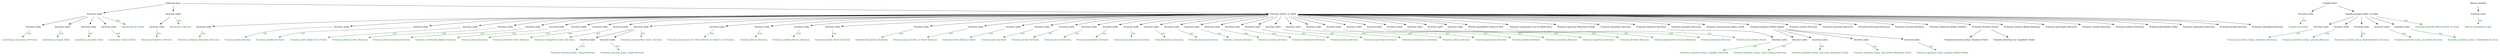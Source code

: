 digraph G {
  node [shape=plaintext]

  n87  [label="Iridaceae Juss."]
  n87 -> n113
  n87 -> n120
  n87 -> n0
  n113  [label="Incertae sedis"]
  n113 -> n114
  n113 -> n116
  n113 -> n115
  n113 -> n117
  n43  [label="Lansbergia de Vriese", fontcolor=darkgreen]
  n113 -> n43  [color=darkgreen, fontcolor=darkgreen, label=syn]
  n114  [label="Incertae sedis"]
  n44  [label="Lansbergia caracasana de Vriese", fontcolor=darkgreen]
  n114 -> n44  [color=darkgreen, fontcolor=darkgreen, label=syn]
  n116  [label="Incertae sedis"]
  n46  [label="Lansbergia purgans Klatt", fontcolor=darkgreen]
  n116 -> n46  [color=darkgreen, fontcolor=darkgreen, label=syn]
  n115  [label="Incertae sedis"]
  n45  [label="Lansbergia juncifolia Klatt", fontcolor=darkgreen]
  n115 -> n45  [color=darkgreen, fontcolor=darkgreen, label=syn]
  n117  [label="Incertae sedis"]
  n47  [label="Lansbergia violacea Klatt", fontcolor=darkgreen]
  n117 -> n47  [color=darkgreen, fontcolor=darkgreen, label=syn]
  n120  [label="Incertae sedis"]
  n120 -> n121
  n49  [label="Remaclea C.Morren", fontcolor=darkgreen]
  n120 -> n49  [color=darkgreen, fontcolor=darkgreen, label=syn]
  n121  [label="Incertae sedis"]
  n50  [label="Remaclea funebris C.Morren", fontcolor=darkgreen]
  n121 -> n50  [color=darkgreen, fontcolor=darkgreen, label=syn]
  n0  [label="Trimezia Salisb. ex Herb."]
  n0 -> n140
  n0 -> n139
  n0 -> n138
  n0 -> n137
  n0 -> n144
  n0 -> n142
  n0 -> n141
  n0 -> n148
  n0 -> n146
  n0 -> n145
  n0 -> n123
  n0 -> n127
  n0 -> n128
  n0 -> n126
  n0 -> n131
  n0 -> n129
  n0 -> n130
  n0 -> n136
  n0 -> n110
  n0 -> n122
  n0 -> n98
  n0 -> n99
  n0 -> n100
  n0 -> n101
  n0 -> n94
  n0 -> n95
  n0 -> n96
  n0 -> n97
  n0 -> n106
  n0 -> n107
  n0 -> n108
  n0 -> n109
  n0 -> n102
  n0 -> n103
  n0 -> n104
  n0 -> n105
  n0 -> n93
  n0 -> n92
  n0 -> n90
  n0 -> n88
  n0 -> n86
  n0 -> n85
  n0 -> n74
  n0 -> n75
  n0 -> n72
  n0 -> n3
  n0 -> n4
  n0 -> n7
  n0 -> n9
  n0 -> n10
  n0 -> n12
  n0 -> n11
  n0 -> n13
  n0 -> n17
  n0 -> n16
  n0 -> n22
  n0 -> n26
  n0 -> n35
  n0 -> n33
  n0 -> n36
  n0 -> n56
  n140  [label="Incertae sedis"]
  n70  [label="Trimezia northiana (Schneev.) Ravenna", fontcolor=darkgreen]
  n140 -> n70  [color=darkgreen, fontcolor=darkgreen, label=syn]
  n139  [label="Incertae sedis"]
  n69  [label="Trimezia nitida Ravenna", fontcolor=darkgreen]
  n139 -> n69  [color=darkgreen, fontcolor=darkgreen, label=syn]
  n138  [label="Incertae sedis"]
  n68  [label="Trimezia meridensis Herb.", fontcolor=darkgreen]
  n138 -> n68  [color=darkgreen, fontcolor=darkgreen, label=syn]
  n137  [label="Incertae sedis"]
  n67  [label="Trimezia martii (Baker) R.C.Foster", fontcolor=darkgreen]
  n137 -> n67  [color=darkgreen, fontcolor=darkgreen, label=syn]
  n144  [label="Incertae sedis"]
  n77  [label="Trimezia sabinii (Lindl.) Ravenna", fontcolor=darkgreen]
  n144 -> n77  [color=darkgreen, fontcolor=darkgreen, label=syn]
  n142  [label="Incertae sedis"]
  n73  [label="Trimezia portosecurensis Ravenna", fontcolor=darkgreen]
  n142 -> n73  [color=darkgreen, fontcolor=darkgreen, label=syn]
  n141  [label="Incertae sedis"]
  n71  [label="Trimezia occidentalis (Baker) Ravenna", fontcolor=darkgreen]
  n141 -> n71  [color=darkgreen, fontcolor=darkgreen, label=syn]
  n148  [label="Incertae sedis"]
  n81  [label="Trimezia urupa Ravenna", fontcolor=darkgreen]
  n148 -> n81  [color=darkgreen, fontcolor=darkgreen, label=syn]
  n146  [label="Incertae sedis"]
  n79  [label="Trimezia silvestris (Vell.) Ravenna", fontcolor=darkgreen]
  n146 -> n79  [color=darkgreen, fontcolor=darkgreen, label=syn]
  n145  [label="Incertae sedis"]
  n78  [label="Trimezia semiaperta (Lodd.) Ravenna", fontcolor=darkgreen]
  n145 -> n78  [color=darkgreen, fontcolor=darkgreen, label=syn]
  n123  [label="Incertae sedis"]
  n123 -> n124
  n123 -> n125
  n52  [label="Trimezia caerulea (Ker Gawl.) Ravenna", fontcolor=darkgreen]
  n123 -> n52  [color=darkgreen, fontcolor=darkgreen, label=syn]
  n124  [label="Incertae sedis"]
  n53  [label="Trimezia caerulea subsp. eximia Ravenna", fontcolor=darkgreen]
  n124 -> n53  [color=darkgreen, fontcolor=darkgreen, label=syn]
  n125  [label="Incertae sedis"]
  n54  [label="Trimezia caerulea subsp. rigida Ravenna", fontcolor=darkgreen]
  n125 -> n54  [color=darkgreen, fontcolor=darkgreen, label=syn]
  n127  [label="Incertae sedis"]
  n57  [label="Trimezia caracasana (de Vriese) Benth. & Hook.f. ex B.D.Jacks.", fontcolor=darkgreen]
  n127 -> n57  [color=darkgreen, fontcolor=darkgreen, label=syn]
  n128  [label="Incertae sedis"]
  n58  [label="Trimezia fibrosa Ravenna", fontcolor=darkgreen]
  n128 -> n58  [color=darkgreen, fontcolor=darkgreen, label=syn]
  n126  [label="Incertae sedis"]
  n55  [label="Trimezia candida (Hassl.) Ravenna", fontcolor=darkgreen]
  n126 -> n55  [color=darkgreen, fontcolor=darkgreen, label=syn]
  n131  [label="Incertae sedis"]
  n61  [label="Trimezia humilis (Klatt) Ravenna", fontcolor=darkgreen]
  n131 -> n61  [color=darkgreen, fontcolor=darkgreen, label=syn]
  n129  [label="Incertae sedis"]
  n59  [label="Trimezia fluminensis Ravenna", fontcolor=darkgreen]
  n129 -> n59  [color=darkgreen, fontcolor=darkgreen, label=syn]
  n130  [label="Incertae sedis"]
  n60  [label="Trimezia glauca (Seub. ex Klatt) Ravenna", fontcolor=darkgreen]
  n130 -> n60  [color=darkgreen, fontcolor=darkgreen, label=syn]
  n136  [label="Incertae sedis"]
  n66  [label="Trimezia lurida (Salisb.) Salisb.", fontcolor=darkgreen]
  n136 -> n66  [color=darkgreen, fontcolor=darkgreen, label=syn]
  n110  [label="Incertae sedis"]
  n40  [label="Trimezia unca Ravenna", fontcolor=darkgreen]
  n110 -> n40  [color=darkgreen, fontcolor=darkgreen, label=syn]
  n122  [label="Incertae sedis"]
  n51  [label="Trimezia bicolor Ravenna", fontcolor=darkgreen]
  n122 -> n51  [color=darkgreen, fontcolor=darkgreen, label=syn]
  n98  [label="Incertae sedis"]
  n24  [label="Trimezia decora Ravenna", fontcolor=darkgreen]
  n98 -> n24  [color=darkgreen, fontcolor=darkgreen, label=syn]
  n99  [label="Incertae sedis"]
  n25  [label="Trimezia decumbens Ravenna", fontcolor=darkgreen]
  n99 -> n25  [color=darkgreen, fontcolor=darkgreen, label=syn]
  n100  [label="Incertae sedis"]
  n27  [label="Trimezia itamarajuensis Ravenna", fontcolor=darkgreen]
  n100 -> n27  [color=darkgreen, fontcolor=darkgreen, label=syn]
  n101  [label="Incertae sedis"]
  n28  [label="Trimezia itatiaica Ravenna", fontcolor=darkgreen]
  n101 -> n28  [color=darkgreen, fontcolor=darkgreen, label=syn]
  n94  [label="Incertae sedis"]
  n19  [label="Trimezia bauensis Ravenna", fontcolor=darkgreen]
  n94 -> n19  [color=darkgreen, fontcolor=darkgreen, label=syn]
  n95  [label="Incertae sedis"]
  n20  [label="Trimezia caeteana Ravenna", fontcolor=darkgreen]
  n95 -> n20  [color=darkgreen, fontcolor=darkgreen, label=syn]
  n96  [label="Incertae sedis"]
  n21  [label="Trimezia concinna Ravenna", fontcolor=darkgreen]
  n96 -> n21  [color=darkgreen, fontcolor=darkgreen, label=syn]
  n97  [label="Incertae sedis"]
  n23  [label="Trimezia cristaliensis Ravenna", fontcolor=darkgreen]
  n97 -> n23  [color=darkgreen, fontcolor=darkgreen, label=syn]
  n106  [label="Incertae sedis"]
  n34  [label="Trimezia pardina Ravenna", fontcolor=darkgreen]
  n106 -> n34  [color=darkgreen, fontcolor=darkgreen, label=syn]
  n107  [label="Incertae sedis"]
  n37  [label="Trimezia riopretensis Ravenna", fontcolor=darkgreen]
  n107 -> n37  [color=darkgreen, fontcolor=darkgreen, label=syn]
  n108  [label="Incertae sedis"]
  n38  [label="Trimezia sooretamensis Ravenna", fontcolor=darkgreen]
  n108 -> n38  [color=darkgreen, fontcolor=darkgreen, label=syn]
  n109  [label="Incertae sedis"]
  n39  [label="Trimezia suffusa Ravenna", fontcolor=darkgreen]
  n109 -> n39  [color=darkgreen, fontcolor=darkgreen, label=syn]
  n102  [label="Incertae sedis"]
  n29  [label="Trimezia jaguatirica Ravenna", fontcolor=darkgreen]
  n102 -> n29  [color=darkgreen, fontcolor=darkgreen, label=syn]
  n103  [label="Incertae sedis"]
  n30  [label="Trimezia latifolia Ravenna", fontcolor=darkgreen]
  n103 -> n30  [color=darkgreen, fontcolor=darkgreen, label=syn]
  n104  [label="Incertae sedis"]
  n31  [label="Trimezia marumbina Ravenna", fontcolor=darkgreen]
  n104 -> n31  [color=darkgreen, fontcolor=darkgreen, label=syn]
  n105  [label="Incertae sedis"]
  n32  [label="Trimezia mogolensis Ravenna", fontcolor=darkgreen]
  n105 -> n32  [color=darkgreen, fontcolor=darkgreen, label=syn]
  n93  [label="Incertae sedis"]
  n18  [label="Trimezia altivallis Ravenna", fontcolor=darkgreen]
  n93 -> n18  [color=darkgreen, fontcolor=darkgreen, label=syn]
  n92  [label="Incertae sedis"]
  n15  [label="Trimezia galaxioides (Gomes) Ravenna", fontcolor=darkgreen]
  n92 -> n15  [color=darkgreen, fontcolor=darkgreen, label=syn]
  n90  [label="Incertae sedis"]
  n6  [label="Trimezia bahiensis Ravenna", fontcolor=darkgreen]
  n90 -> n6  [color=darkgreen, fontcolor=darkgreen, label=syn]
  n88  [label="Moraea grandiflora Sessé & Moc."]
  n2  [label="Trimezia lutea (Klatt) Foster", fontcolor=darkgreen]
  n88 -> n2  [color=darkgreen, fontcolor=darkgreen, label=syn]
  n10  [label="Trimezia brevicaulis Ravenna"]
  n86  [label="Trimezia campanula Lovo & Mello-Silva"]
  n56  [label="Trimezia capitellata Ravenna"]
  n11  [label="Trimezia cathartica (Klatt) Niederl."]
  n7  [label="Trimezia caulosa Ravenna"]
  n22  [label="Trimezia connata Ravenna"]
  n26  [label="Trimezia exillima Ravenna"]
  n13  [label="Trimezia fistulosa Foster"]
  n13 -> n82
  n13 -> n14
  n82  [label="Trimezia fistulosa subsp. fistulosa Foster"]
  n14  [label="Trimezia fistulosa var. longifolia Chukr"]
  n3  [label="Trimezia martinicensis (Jacq.) Herb."]
  n33  [label="Trimezia organensis Ravenna"]
  n72  [label="Trimezia paradoxa Ravenna"]
  n35  [label="Trimezia plicatifolia Chukr"]
  n36  [label="Trimezia pusilla Ravenna"]
  n74  [label="Trimezia rotundata Ravenna"]
  n75  [label="Trimezia rupestris Ravenna"]
  n75 -> n143
  n143  [label="Incertae sedis"]
  n76  [label="Trimezia rupestris subsp. magnifica Ravenna", fontcolor=darkgreen]
  n143 -> n76  [color=darkgreen, fontcolor=darkgreen, label=syn]
  n9  [label="Trimezia sincorana Ravenna"]
  n4  [label="Trimezia spathata (Klatt) Baker"]
  n4 -> n147
  n4 -> n150
  n4 -> n149
  n4 -> n89
  n147  [label="Incertae sedis"]
  n80  [label="Trimezia spathata subsp. martii (Baker) Ravenna", fontcolor=darkgreen]
  n147 -> n80  [color=darkgreen, fontcolor=darkgreen, label=syn]
  n150  [label="Incertae sedis"]
  n84  [label="Trimezia spathata subsp. sincorana (Ravenna) Chukr", fontcolor=darkgreen]
  n150 -> n84  [color=darkgreen, fontcolor=darkgreen, label=syn]
  n149  [label="Incertae sedis"]
  n83  [label="Trimezia spathata subsp. spectabilis (Ravenna) Chukr", fontcolor=darkgreen]
  n149 -> n83  [color=darkgreen, fontcolor=darkgreen, label=syn]
  n89  [label="Incertae sedis"]
  n5  [label="Trimezia spathata subsp. spathata (Klatt) Baker", fontcolor=darkgreen]
  n89 -> n5  [color=darkgreen, fontcolor=darkgreen, label=syn]
  n85  [label="Trimezia speciosa (Ravenna) Chukr"]
  n16  [label="Trimezia spectabilis Ravenna"]
  n12  [label="Trimezia truncata Ravenna"]
  n17  [label="Trimezia violacea (Klatt) Ravenna"]
  n112  [label="Cypella Herb."]
  n112 -> n111
  n112 -> n42
  n42  [label="Cypella purgans Mart. ex Klatt"]
  n42 -> n132
  n42 -> n135
  n42 -> n133
  n42 -> n134
  n42 -> n91
  n1  [label="Trimezia juncifolia (Klatt) Benth. & Hook.", fontcolor=darkgreen]
  n42 -> n1  [color=darkgreen, fontcolor=darkgreen, label=syn]
  n132  [label="Incertae sedis"]
  n62  [label="Trimezia juncifolia subsp. aurantiaca Ravenna", fontcolor=darkgreen]
  n132 -> n62  [color=darkgreen, fontcolor=darkgreen, label=syn]
  n135  [label="Incertae sedis"]
  n65  [label="Trimezia juncifolia subsp. speciosa Ravenna", fontcolor=darkgreen]
  n135 -> n65  [color=darkgreen, fontcolor=darkgreen, label=syn]
  n133  [label="Incertae sedis"]
  n63  [label="Trimezia juncifolia subsp. diamantinensis Ravenna", fontcolor=darkgreen]
  n133 -> n63  [color=darkgreen, fontcolor=darkgreen, label=syn]
  n134  [label="Incertae sedis"]
  n64  [label="Trimezia juncifolia subsp. parviflora Ravenna", fontcolor=darkgreen]
  n134 -> n64  [color=darkgreen, fontcolor=darkgreen, label=syn]
  n91  [label="Incertae sedis"]
  n8  [label="Trimezia juncifolia subsp. cristallicola Ravenna", fontcolor=darkgreen]
  n91 -> n8  [color=darkgreen, fontcolor=darkgreen, label=syn]
  n111  [label="Incertae sedis"]
  n41  [label="Cypella lutea Klatt", fontcolor=darkgreen]
  n111 -> n41  [color=darkgreen, fontcolor=darkgreen, label=syn]
  n119  [label="Marica Schreb."]
  n119 -> n118
  n118  [label="Incertae sedis"]
  n48  [label="Marica semiaperta Lodd.", fontcolor=darkgreen]
  n118 -> n48  [color=darkgreen, fontcolor=darkgreen, label=syn]
}
